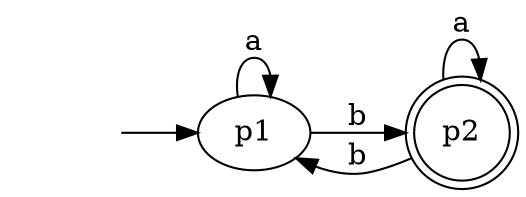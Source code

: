 digraph {
    rankdir = LR
    "" [shape = none]
    p2 [shape = "doublecircle" ]
    "" -> p1
    p1 -> p1 [label = "a"]
    p1 -> p2 [label = "b"]
    p2 -> p2 [label = "a"]
    p2 -> p1 [label = "b"]
}